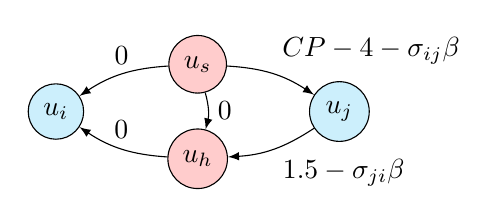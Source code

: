 \begin{tikzpicture}[scale=0.3]
\def \radius {6cm}
\node[draw, circle, fill=cyan!20] at ({0}:\radius) (n1) {$u_j$};
\node[draw, circle, fill=cyan!20] at ({180}:\radius) (n2) {$u_i$};
\node[draw, circle, fill=red!20] at (0,2) (n3) {$u_s$};
\node[draw, circle, fill=red!20] at (0,-2) (n4) {$u_h$};
\path[->, >=latex] (n3) edge [bend left=-15] node[above]{0} (n2);
\path[->, >=latex] (n3) edge [bend left=15]
   node[above right]{$CP - 4 - \sigma_{ij} \beta$} (n1);
\path[->, >=latex] (n1) edge [bend left=15]
   node[below right]{$1.5 - \sigma_{ji} \beta$} (n4);
\path[->, >=latex] (n4) edge [bend left=15] node[above]{0} (n2);
\path[->, >=latex] (n3) edge [bend left=15] node[right]{0} (n4);
\end{tikzpicture}
